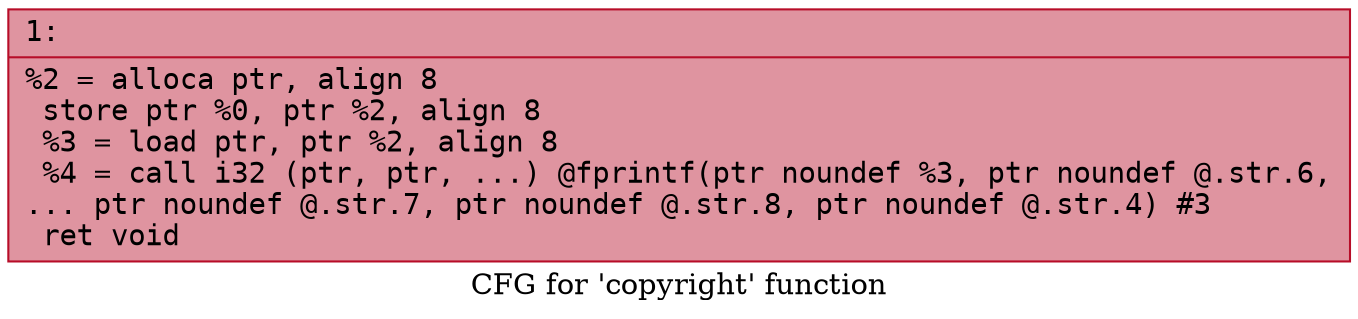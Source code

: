 digraph "CFG for 'copyright' function" {
	label="CFG for 'copyright' function";

	Node0x600001605fe0 [shape=record,color="#b70d28ff", style=filled, fillcolor="#b70d2870" fontname="Courier",label="{1:\l|  %2 = alloca ptr, align 8\l  store ptr %0, ptr %2, align 8\l  %3 = load ptr, ptr %2, align 8\l  %4 = call i32 (ptr, ptr, ...) @fprintf(ptr noundef %3, ptr noundef @.str.6,\l... ptr noundef @.str.7, ptr noundef @.str.8, ptr noundef @.str.4) #3\l  ret void\l}"];
}
